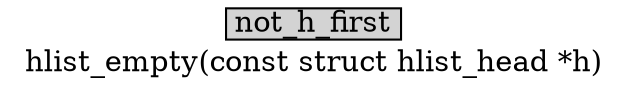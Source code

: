 digraph hlist_add_head{
		label="hlist_empty(const struct hlist_head *h)";
        size="10,18";
        ratio=filled;
        
		node[style=filled, shape = box, margin="0.05,0.005",height="0.1",width="0.1"];
		compound=true;
		edge[decorate=true];

		not_h_first;
		
		}
